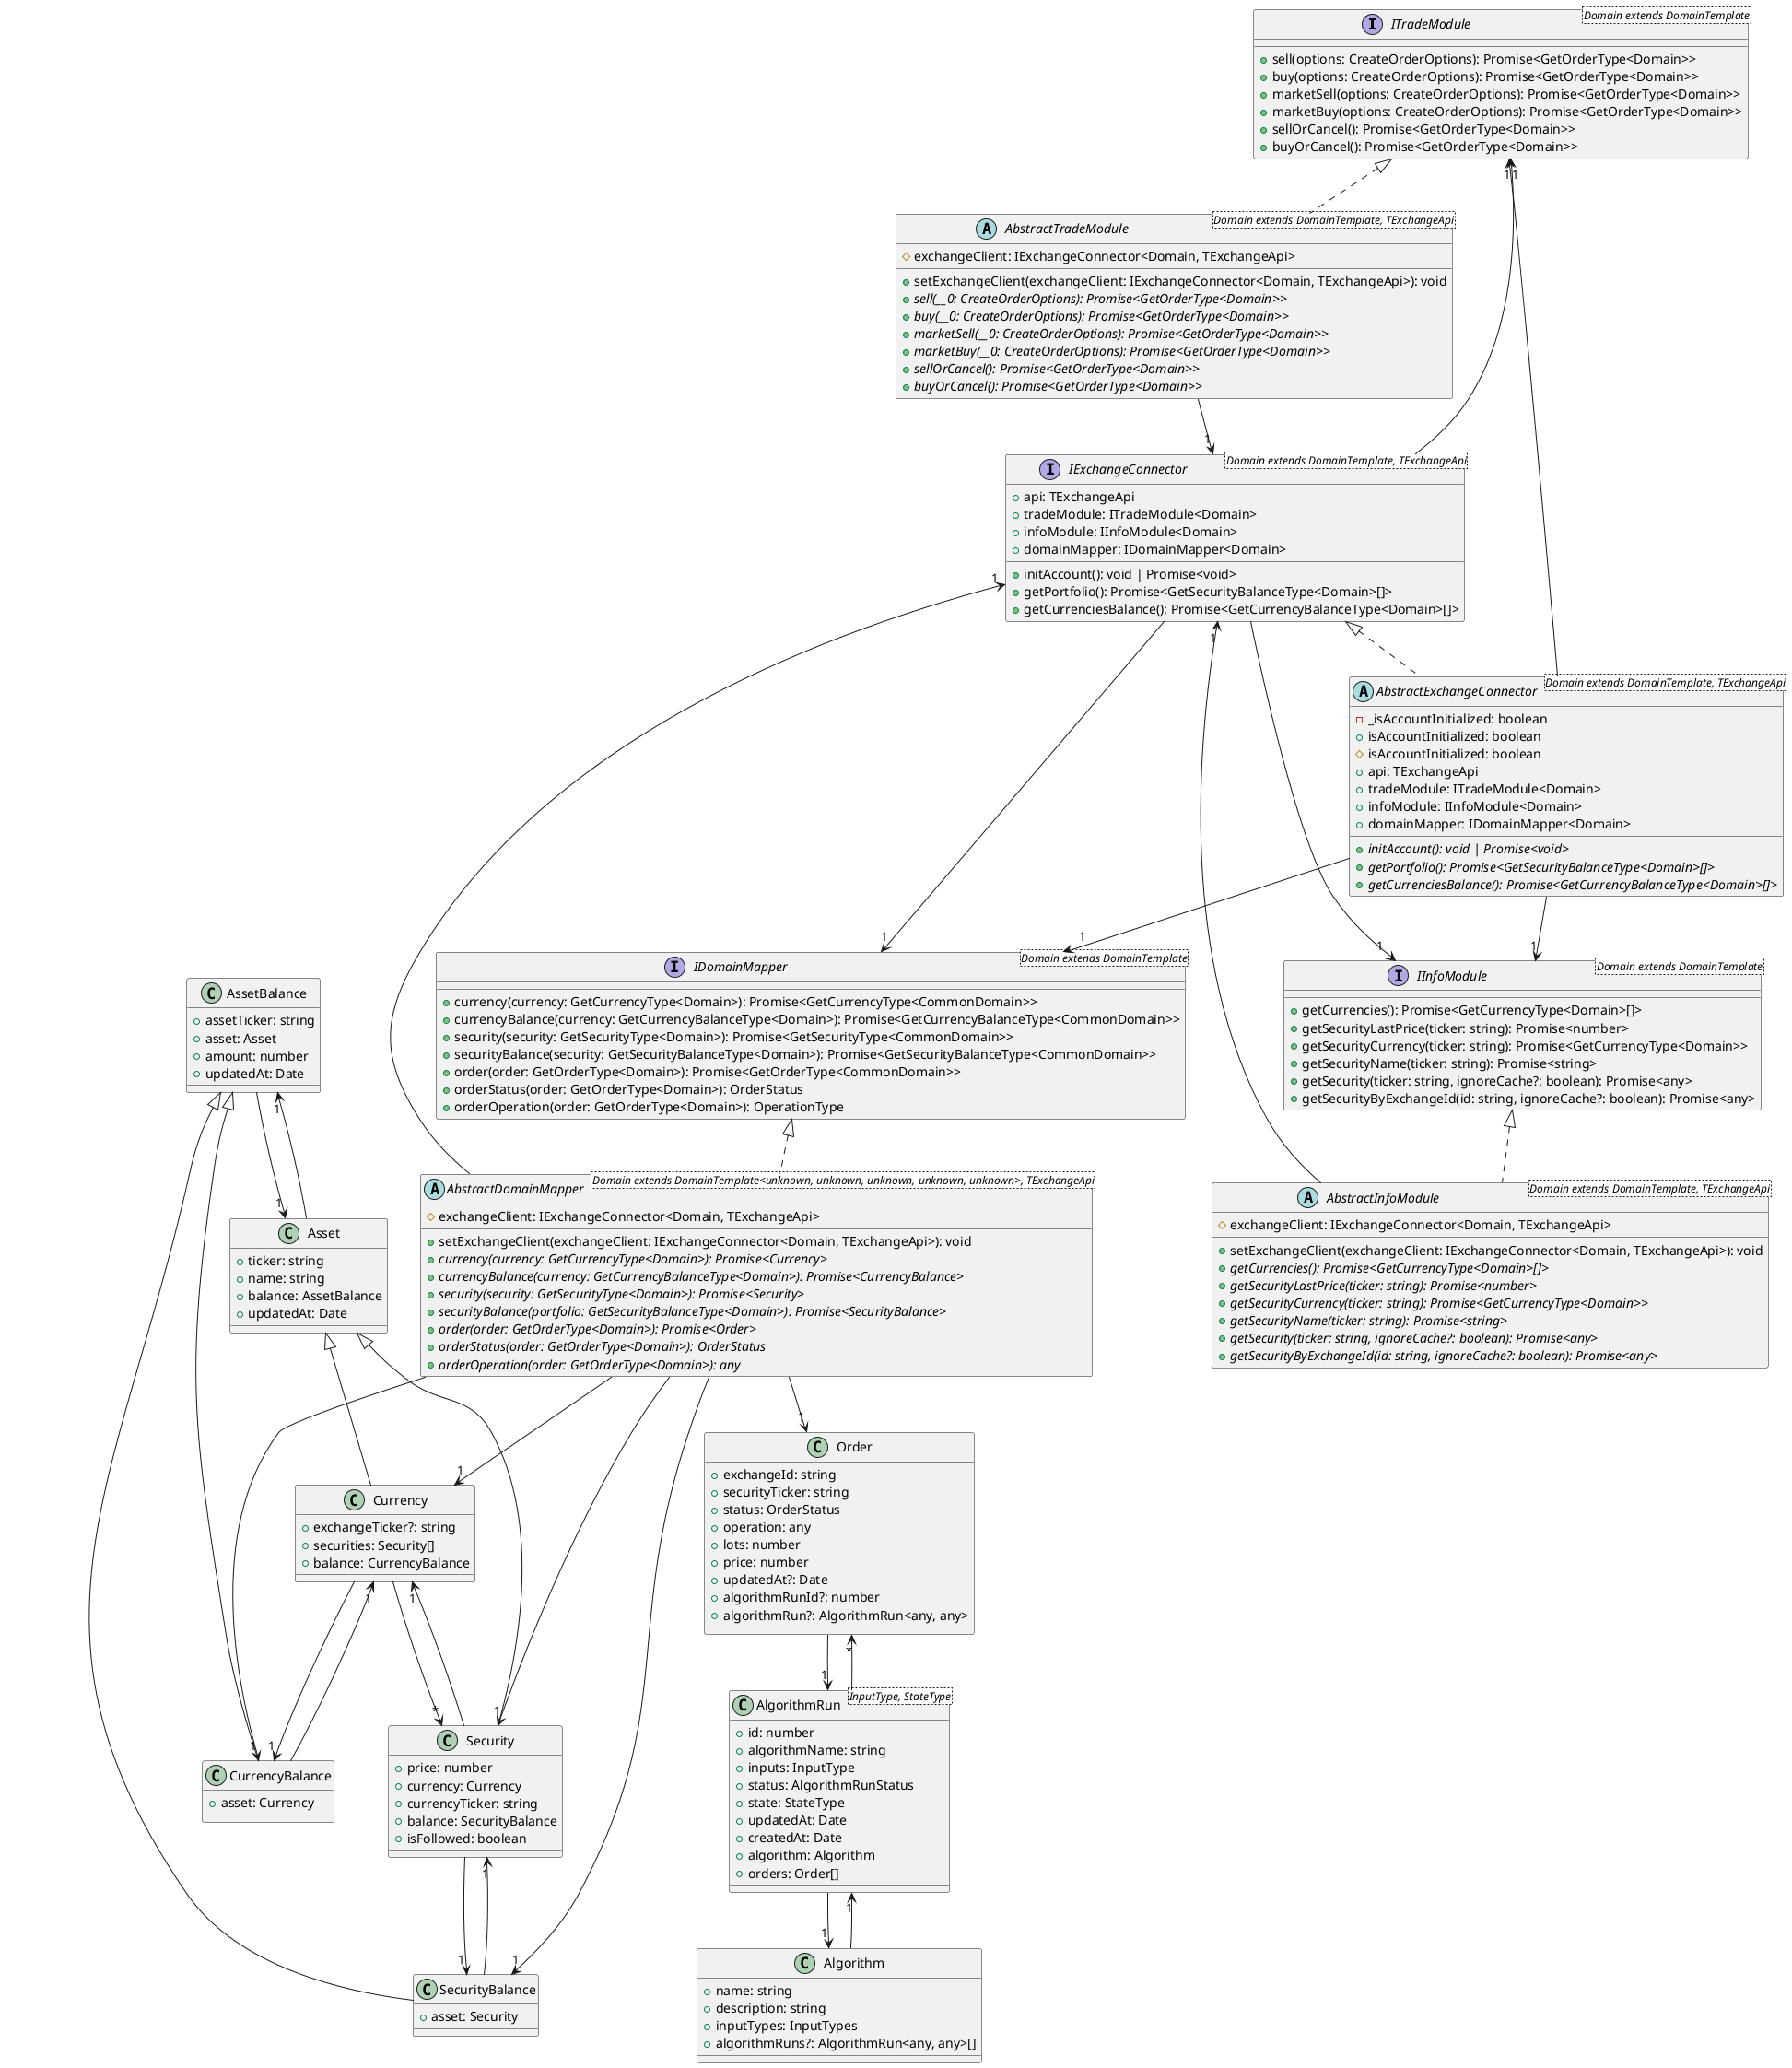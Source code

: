 @startuml
interface ITradeModule<Domain extends DomainTemplate> {
    +sell(options: CreateOrderOptions): Promise<GetOrderType<Domain>>
    +buy(options: CreateOrderOptions): Promise<GetOrderType<Domain>>
    +marketSell(options: CreateOrderOptions): Promise<GetOrderType<Domain>>
    +marketBuy(options: CreateOrderOptions): Promise<GetOrderType<Domain>>
    +sellOrCancel(): Promise<GetOrderType<Domain>>
    +buyOrCancel(): Promise<GetOrderType<Domain>>
}
interface IInfoModule<Domain extends DomainTemplate> {
    +getCurrencies(): Promise<GetCurrencyType<Domain>[]>
    +getSecurityLastPrice(ticker: string): Promise<number>
    +getSecurityCurrency(ticker: string): Promise<GetCurrencyType<Domain>>
    +getSecurityName(ticker: string): Promise<string>
    +getSecurity(ticker: string, ignoreCache?: boolean): Promise<any>
    +getSecurityByExchangeId(id: string, ignoreCache?: boolean): Promise<any>
}
interface IExchangeConnector<Domain extends DomainTemplate, TExchangeApi> {
    +api: TExchangeApi
    +tradeModule: ITradeModule<Domain>
    +infoModule: IInfoModule<Domain>
    +domainMapper: IDomainMapper<Domain>
    +initAccount(): void | Promise<void>
    +getPortfolio(): Promise<GetSecurityBalanceType<Domain>[]>
    +getCurrenciesBalance(): Promise<GetCurrencyBalanceType<Domain>[]>
}
abstract class AbstractTradeModule<Domain extends DomainTemplate, TExchangeApi> implements ITradeModule {
    #exchangeClient: IExchangeConnector<Domain, TExchangeApi>
    +setExchangeClient(exchangeClient: IExchangeConnector<Domain, TExchangeApi>): void
    +{abstract} sell(__0: CreateOrderOptions): Promise<GetOrderType<Domain>>
    +{abstract} buy(__0: CreateOrderOptions): Promise<GetOrderType<Domain>>
    +{abstract} marketSell(__0: CreateOrderOptions): Promise<GetOrderType<Domain>>
    +{abstract} marketBuy(__0: CreateOrderOptions): Promise<GetOrderType<Domain>>
    +{abstract} sellOrCancel(): Promise<GetOrderType<Domain>>
    +{abstract} buyOrCancel(): Promise<GetOrderType<Domain>>
}
abstract class AbstractInfoModule<Domain extends DomainTemplate, TExchangeApi> implements IInfoModule {
    #exchangeClient: IExchangeConnector<Domain, TExchangeApi>
    +setExchangeClient(exchangeClient: IExchangeConnector<Domain, TExchangeApi>): void
    +{abstract} getCurrencies(): Promise<GetCurrencyType<Domain>[]>
    +{abstract} getSecurityLastPrice(ticker: string): Promise<number>
    +{abstract} getSecurityCurrency(ticker: string): Promise<GetCurrencyType<Domain>>
    +{abstract} getSecurityName(ticker: string): Promise<string>
    +{abstract} getSecurity(ticker: string, ignoreCache?: boolean): Promise<any>
    +{abstract} getSecurityByExchangeId(id: string, ignoreCache?: boolean): Promise<any>
}
abstract class AbstractExchangeConnector<Domain extends DomainTemplate, TExchangeApi> implements IExchangeConnector {
    -_isAccountInitialized: boolean
    +isAccountInitialized: boolean
    #isAccountInitialized: boolean
    +api: TExchangeApi
    +tradeModule: ITradeModule<Domain>
    +infoModule: IInfoModule<Domain>
    +domainMapper: IDomainMapper<Domain>
    +{abstract} initAccount(): void | Promise<void>
    +{abstract} getPortfolio(): Promise<GetSecurityBalanceType<Domain>[]>
    +{abstract} getCurrenciesBalance(): Promise<GetCurrencyBalanceType<Domain>[]>
}
class Algorithm {
    +name: string
    +description: string
    +inputTypes: InputTypes
    +algorithmRuns?: AlgorithmRun<any, any>[]
}
class Order {
    +exchangeId: string
    +securityTicker: string
    +status: OrderStatus
    +operation: any
    +lots: number
    +price: number
    +updatedAt?: Date
    +algorithmRunId?: number
    +algorithmRun?: AlgorithmRun<any, any>
}
class AlgorithmRun<InputType, StateType> {
    +id: number
    +algorithmName: string
    +inputs: InputType
    +status: AlgorithmRunStatus
    +state: StateType
    +updatedAt: Date
    +createdAt: Date
    +algorithm: Algorithm
    +orders: Order[]
}
class AssetBalance {
    +assetTicker: string
    +asset: Asset
    +amount: number
    +updatedAt: Date
}
class Asset {
    +ticker: string
    +name: string
    +balance: AssetBalance
    +updatedAt: Date
}
class SecurityBalance extends AssetBalance {
    +asset: Security
}
class Security extends Asset {
    +price: number
    +currency: Currency
    +currencyTicker: string
    +balance: SecurityBalance
    +isFollowed: boolean
}
class CurrencyBalance extends AssetBalance {
    +asset: Currency
}
class Currency extends Asset {
    +exchangeTicker?: string
    +securities: Security[]
    +balance: CurrencyBalance
}
abstract class AbstractDomainMapper<Domain extends DomainTemplate<unknown, unknown, unknown, unknown, unknown>, TExchangeApi> implements IDomainMapper {
    #exchangeClient: IExchangeConnector<Domain, TExchangeApi>
    +setExchangeClient(exchangeClient: IExchangeConnector<Domain, TExchangeApi>): void
    +{abstract} currency(currency: GetCurrencyType<Domain>): Promise<Currency>
    +{abstract} currencyBalance(currency: GetCurrencyBalanceType<Domain>): Promise<CurrencyBalance>
    +{abstract} security(security: GetSecurityType<Domain>): Promise<Security>
    +{abstract} securityBalance(portfolio: GetSecurityBalanceType<Domain>): Promise<SecurityBalance>
    +{abstract} order(order: GetOrderType<Domain>): Promise<Order>
    +{abstract} orderStatus(order: GetOrderType<Domain>): OrderStatus
    +{abstract} orderOperation(order: GetOrderType<Domain>): any
}
interface IDomainMapper<Domain extends DomainTemplate> {
    +currency(currency: GetCurrencyType<Domain>): Promise<GetCurrencyType<CommonDomain>>
    +currencyBalance(currency: GetCurrencyBalanceType<Domain>): Promise<GetCurrencyBalanceType<CommonDomain>>
    +security(security: GetSecurityType<Domain>): Promise<GetSecurityType<CommonDomain>>
    +securityBalance(security: GetSecurityBalanceType<Domain>): Promise<GetSecurityBalanceType<CommonDomain>>
    +order(order: GetOrderType<Domain>): Promise<GetOrderType<CommonDomain>>
    +orderStatus(order: GetOrderType<Domain>): OrderStatus
    +orderOperation(order: GetOrderType<Domain>): OperationType
}
IExchangeConnector --> "1" ITradeModule
IExchangeConnector --> "1" IInfoModule
IExchangeConnector --> "1" IDomainMapper
AbstractTradeModule --> "1" IExchangeConnector
AbstractInfoModule --> "1" IExchangeConnector
AbstractExchangeConnector --> "1" ITradeModule
AbstractExchangeConnector --> "1" IInfoModule
AbstractExchangeConnector --> "1" IDomainMapper
Algorithm --> "1" AlgorithmRun
Order --> "1" AlgorithmRun
AlgorithmRun --> "1" Algorithm
AlgorithmRun --> "*" Order
AssetBalance --> "1" Asset
Asset --> "1" AssetBalance
SecurityBalance --> "1" Security
Security --> "1" Currency
Security --> "1" SecurityBalance
CurrencyBalance --> "1" Currency
Currency --> "*" Security
Currency --> "1" CurrencyBalance
AbstractDomainMapper --> "1" IExchangeConnector
AbstractDomainMapper --> "1" Currency
AbstractDomainMapper --> "1" CurrencyBalance
AbstractDomainMapper --> "1" Security
AbstractDomainMapper --> "1" SecurityBalance
AbstractDomainMapper --> "1" Order
@enduml